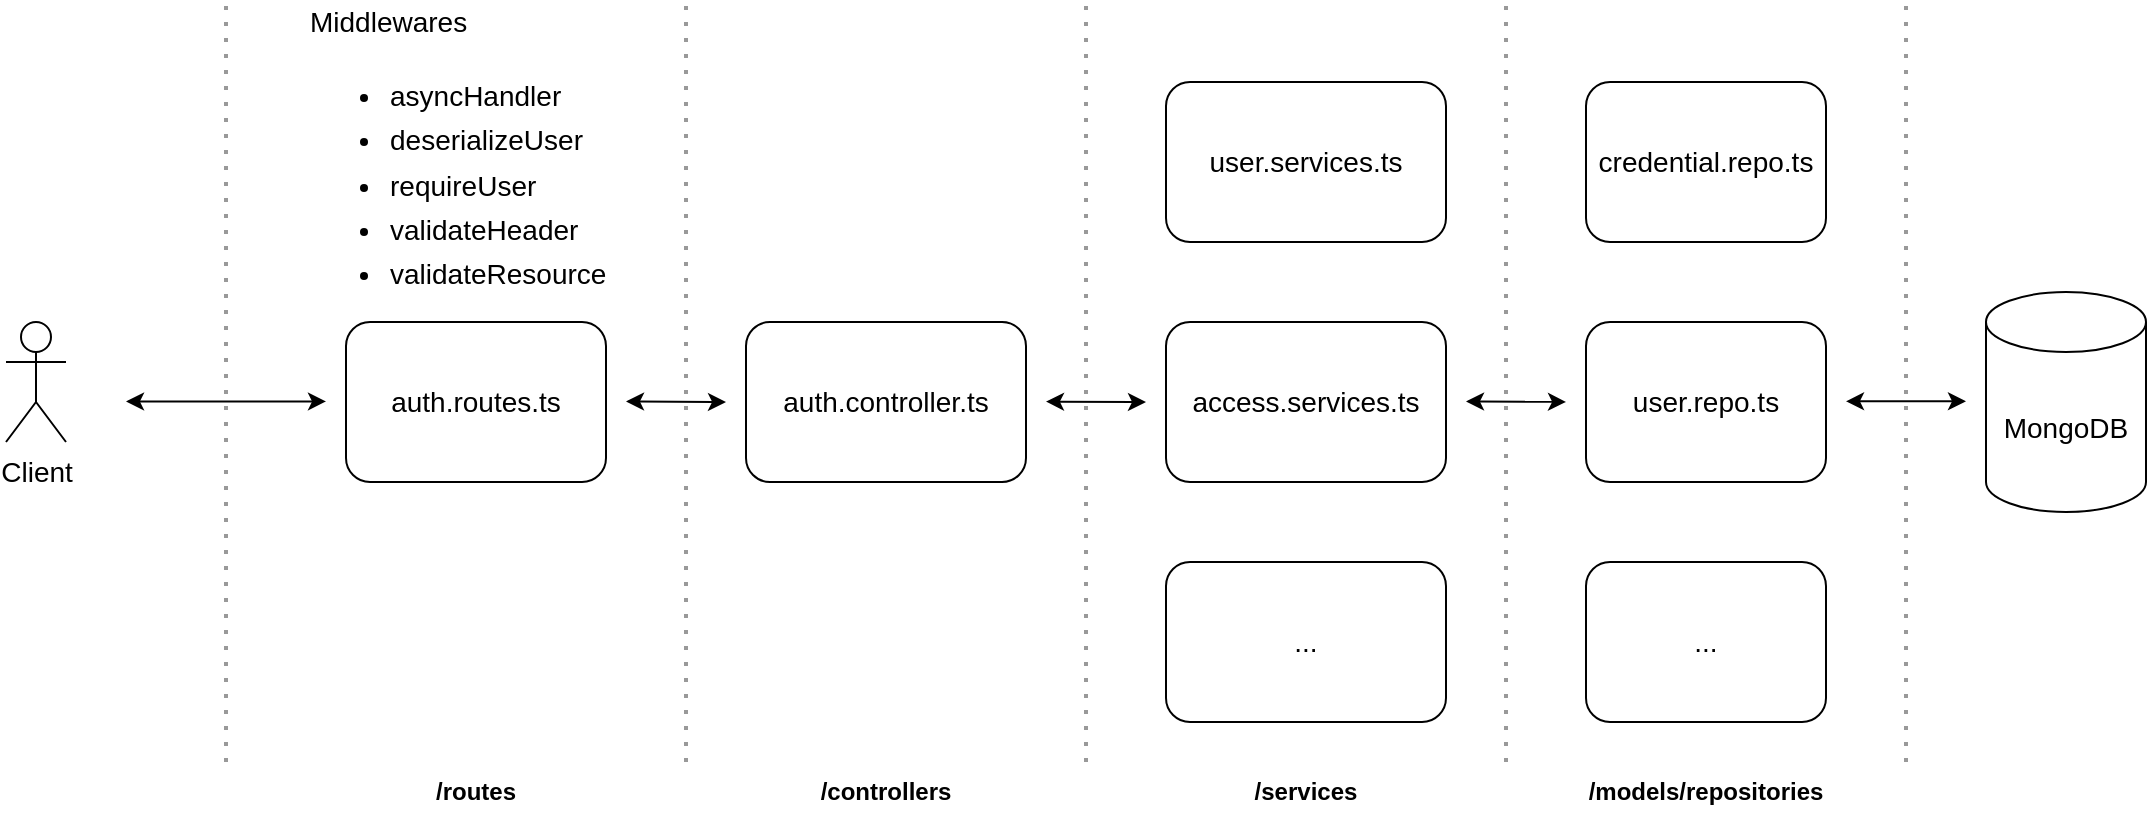 <mxfile version="22.0.2" type="device">
  <diagram name="Page-1" id="7bXfe-LcFbD_08ltYZcN">
    <mxGraphModel dx="1235" dy="740" grid="1" gridSize="10" guides="1" tooltips="1" connect="1" arrows="1" fold="1" page="1" pageScale="1" pageWidth="850" pageHeight="1100" math="0" shadow="0">
      <root>
        <mxCell id="0" />
        <mxCell id="1" parent="0" />
        <mxCell id="vNyujy5digXC6UdBHku8-1" value="auth.routes.ts" style="rounded=1;whiteSpace=wrap;html=1;fontSize=14;" parent="1" vertex="1">
          <mxGeometry x="200" y="240" width="130" height="80" as="geometry" />
        </mxCell>
        <mxCell id="vNyujy5digXC6UdBHku8-2" value="Client" style="shape=umlActor;verticalLabelPosition=bottom;verticalAlign=top;html=1;outlineConnect=0;fontSize=14;" parent="1" vertex="1">
          <mxGeometry x="30" y="240" width="30" height="60" as="geometry" />
        </mxCell>
        <mxCell id="vNyujy5digXC6UdBHku8-3" value="&lt;div style=&quot;line-height: 160%; font-size: 14px;&quot;&gt;&lt;span style=&quot;background-color: initial; font-size: 14px;&quot;&gt;Middlewares&lt;/span&gt;&lt;/div&gt;&lt;ul style=&quot;line-height: 160%; font-size: 14px;&quot;&gt;&lt;li style=&quot;font-size: 14px;&quot;&gt;asyncHandler&lt;/li&gt;&lt;li style=&quot;font-size: 14px;&quot;&gt;deserializeUser&lt;br style=&quot;font-size: 14px;&quot;&gt;&lt;/li&gt;&lt;li style=&quot;font-size: 14px;&quot;&gt;requireUser&lt;br style=&quot;font-size: 14px;&quot;&gt;&lt;/li&gt;&lt;li style=&quot;border-color: var(--border-color); font-size: 14px;&quot;&gt;validateHeader&lt;/li&gt;&lt;li style=&quot;border-color: var(--border-color); font-size: 14px;&quot;&gt;validateResource&lt;/li&gt;&lt;/ul&gt;" style="text;html=1;strokeColor=none;fillColor=none;align=left;verticalAlign=middle;whiteSpace=wrap;rounded=0;fontSize=14;" parent="1" vertex="1">
          <mxGeometry x="180" y="145" width="140" height="30" as="geometry" />
        </mxCell>
        <mxCell id="vNyujy5digXC6UdBHku8-7" value="auth.controller.ts" style="rounded=1;whiteSpace=wrap;html=1;fontSize=14;" parent="1" vertex="1">
          <mxGeometry x="400" y="240" width="140" height="80" as="geometry" />
        </mxCell>
        <mxCell id="vNyujy5digXC6UdBHku8-8" value="user.services.ts" style="rounded=1;whiteSpace=wrap;html=1;fontSize=14;" parent="1" vertex="1">
          <mxGeometry x="610" y="120" width="140" height="80" as="geometry" />
        </mxCell>
        <mxCell id="vNyujy5digXC6UdBHku8-9" value="access.services.ts" style="rounded=1;whiteSpace=wrap;html=1;fontSize=14;" parent="1" vertex="1">
          <mxGeometry x="610" y="240" width="140" height="80" as="geometry" />
        </mxCell>
        <mxCell id="vNyujy5digXC6UdBHku8-10" value="..." style="rounded=1;whiteSpace=wrap;html=1;fontSize=14;" parent="1" vertex="1">
          <mxGeometry x="610" y="360" width="140" height="80" as="geometry" />
        </mxCell>
        <mxCell id="vNyujy5digXC6UdBHku8-11" value="credential.repo.ts" style="rounded=1;whiteSpace=wrap;html=1;fontSize=14;" parent="1" vertex="1">
          <mxGeometry x="820" y="120" width="120" height="80" as="geometry" />
        </mxCell>
        <mxCell id="vNyujy5digXC6UdBHku8-12" value="user.repo.ts" style="rounded=1;whiteSpace=wrap;html=1;fontSize=14;" parent="1" vertex="1">
          <mxGeometry x="820" y="240" width="120" height="80" as="geometry" />
        </mxCell>
        <mxCell id="vNyujy5digXC6UdBHku8-14" value="..." style="rounded=1;whiteSpace=wrap;html=1;fontSize=14;" parent="1" vertex="1">
          <mxGeometry x="820" y="360" width="120" height="80" as="geometry" />
        </mxCell>
        <mxCell id="vNyujy5digXC6UdBHku8-15" value="MongoDB" style="shape=cylinder3;whiteSpace=wrap;html=1;boundedLbl=1;backgroundOutline=1;size=15;fontSize=14;" parent="1" vertex="1">
          <mxGeometry x="1020" y="225" width="80" height="110" as="geometry" />
        </mxCell>
        <mxCell id="vNyujy5digXC6UdBHku8-17" value="" style="endArrow=classic;startArrow=classic;html=1;rounded=0;fontSize=14;" parent="1" edge="1">
          <mxGeometry width="50" height="50" relative="1" as="geometry">
            <mxPoint x="90" y="279.74" as="sourcePoint" />
            <mxPoint x="190" y="279.74" as="targetPoint" />
          </mxGeometry>
        </mxCell>
        <mxCell id="vNyujy5digXC6UdBHku8-18" value="" style="endArrow=classic;startArrow=classic;html=1;rounded=0;fontSize=14;" parent="1" edge="1">
          <mxGeometry width="50" height="50" relative="1" as="geometry">
            <mxPoint x="340" y="279.74" as="sourcePoint" />
            <mxPoint x="390" y="280" as="targetPoint" />
          </mxGeometry>
        </mxCell>
        <mxCell id="vNyujy5digXC6UdBHku8-19" value="" style="endArrow=classic;startArrow=classic;html=1;rounded=0;fontSize=14;" parent="1" edge="1">
          <mxGeometry width="50" height="50" relative="1" as="geometry">
            <mxPoint x="550" y="279.79" as="sourcePoint" />
            <mxPoint x="600" y="280.05" as="targetPoint" />
          </mxGeometry>
        </mxCell>
        <mxCell id="vNyujy5digXC6UdBHku8-24" value="" style="endArrow=classic;startArrow=classic;html=1;rounded=0;fontSize=14;" parent="1" edge="1">
          <mxGeometry width="50" height="50" relative="1" as="geometry">
            <mxPoint x="760" y="279.71" as="sourcePoint" />
            <mxPoint x="810" y="279.97" as="targetPoint" />
          </mxGeometry>
        </mxCell>
        <mxCell id="vNyujy5digXC6UdBHku8-28" value="" style="endArrow=classic;startArrow=classic;html=1;rounded=0;fontSize=14;" parent="1" edge="1">
          <mxGeometry width="50" height="50" relative="1" as="geometry">
            <mxPoint x="1010" y="279.66" as="sourcePoint" />
            <mxPoint x="950" y="279.66" as="targetPoint" />
          </mxGeometry>
        </mxCell>
        <mxCell id="vNyujy5digXC6UdBHku8-30" value="" style="endArrow=none;dashed=1;html=1;dashPattern=1 3;strokeWidth=2;rounded=0;fontColor=#CCCCCC;strokeColor=#999999;fontSize=14;" parent="1" edge="1">
          <mxGeometry width="50" height="50" relative="1" as="geometry">
            <mxPoint x="140" y="460" as="sourcePoint" />
            <mxPoint x="140" y="80" as="targetPoint" />
          </mxGeometry>
        </mxCell>
        <mxCell id="vNyujy5digXC6UdBHku8-31" value="" style="endArrow=none;dashed=1;html=1;dashPattern=1 3;strokeWidth=2;rounded=0;fontColor=#CCCCCC;strokeColor=#999999;fontSize=14;" parent="1" edge="1">
          <mxGeometry width="50" height="50" relative="1" as="geometry">
            <mxPoint x="570" y="460" as="sourcePoint" />
            <mxPoint x="570" y="80" as="targetPoint" />
          </mxGeometry>
        </mxCell>
        <mxCell id="vNyujy5digXC6UdBHku8-32" value="" style="endArrow=none;dashed=1;html=1;dashPattern=1 3;strokeWidth=2;rounded=0;fontColor=#CCCCCC;strokeColor=#999999;fontSize=14;" parent="1" edge="1">
          <mxGeometry width="50" height="50" relative="1" as="geometry">
            <mxPoint x="370" y="460" as="sourcePoint" />
            <mxPoint x="370" y="80" as="targetPoint" />
          </mxGeometry>
        </mxCell>
        <mxCell id="vNyujy5digXC6UdBHku8-33" value="" style="endArrow=none;dashed=1;html=1;dashPattern=1 3;strokeWidth=2;rounded=0;fontColor=#CCCCCC;strokeColor=#999999;fontSize=14;" parent="1" edge="1">
          <mxGeometry width="50" height="50" relative="1" as="geometry">
            <mxPoint x="780" y="460" as="sourcePoint" />
            <mxPoint x="780" y="80" as="targetPoint" />
          </mxGeometry>
        </mxCell>
        <mxCell id="vNyujy5digXC6UdBHku8-34" value="" style="endArrow=none;dashed=1;html=1;dashPattern=1 3;strokeWidth=2;rounded=0;fontColor=#CCCCCC;strokeColor=#999999;fontSize=14;" parent="1" edge="1">
          <mxGeometry width="50" height="50" relative="1" as="geometry">
            <mxPoint x="980" y="460" as="sourcePoint" />
            <mxPoint x="980" y="80" as="targetPoint" />
          </mxGeometry>
        </mxCell>
        <mxCell id="PL5rmOycQ5bbbcw6_VY3-1" value="&lt;b&gt;/routes&lt;/b&gt;" style="text;html=1;strokeColor=none;fillColor=none;align=center;verticalAlign=middle;whiteSpace=wrap;rounded=0;" vertex="1" parent="1">
          <mxGeometry x="235" y="460" width="60" height="30" as="geometry" />
        </mxCell>
        <mxCell id="PL5rmOycQ5bbbcw6_VY3-2" value="&lt;b&gt;/controllers&lt;/b&gt;" style="text;html=1;strokeColor=none;fillColor=none;align=center;verticalAlign=middle;whiteSpace=wrap;rounded=0;" vertex="1" parent="1">
          <mxGeometry x="440" y="460" width="60" height="30" as="geometry" />
        </mxCell>
        <mxCell id="PL5rmOycQ5bbbcw6_VY3-3" value="&lt;b&gt;/services&lt;/b&gt;" style="text;html=1;strokeColor=none;fillColor=none;align=center;verticalAlign=middle;whiteSpace=wrap;rounded=0;" vertex="1" parent="1">
          <mxGeometry x="650" y="460" width="60" height="30" as="geometry" />
        </mxCell>
        <mxCell id="PL5rmOycQ5bbbcw6_VY3-4" value="&lt;b&gt;/models/repositories&lt;/b&gt;" style="text;html=1;strokeColor=none;fillColor=none;align=center;verticalAlign=middle;whiteSpace=wrap;rounded=0;" vertex="1" parent="1">
          <mxGeometry x="850" y="460" width="60" height="30" as="geometry" />
        </mxCell>
      </root>
    </mxGraphModel>
  </diagram>
</mxfile>
